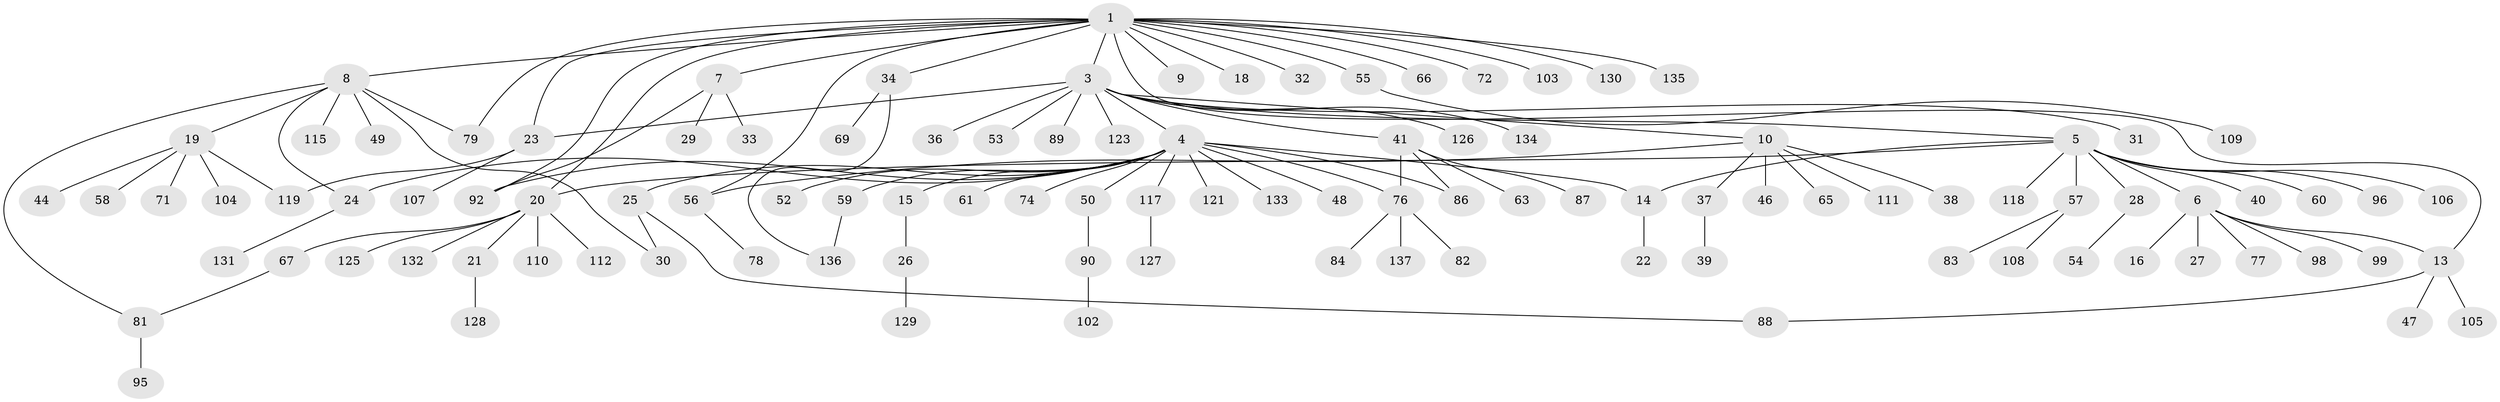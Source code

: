 // Generated by graph-tools (version 1.1) at 2025/51/02/27/25 19:51:56]
// undirected, 108 vertices, 123 edges
graph export_dot {
graph [start="1"]
  node [color=gray90,style=filled];
  1 [super="+2"];
  3 [super="+17"];
  4 [super="+12"];
  5 [super="+100"];
  6 [super="+93"];
  7 [super="+114"];
  8 [super="+94"];
  9;
  10 [super="+11"];
  13 [super="+43"];
  14 [super="+91"];
  15 [super="+122"];
  16;
  18;
  19 [super="+62"];
  20 [super="+42"];
  21 [super="+116"];
  22;
  23 [super="+45"];
  24 [super="+113"];
  25 [super="+68"];
  26 [super="+35"];
  27;
  28;
  29;
  30;
  31;
  32;
  33;
  34 [super="+75"];
  36 [super="+64"];
  37;
  38;
  39 [super="+70"];
  40;
  41 [super="+51"];
  44;
  46;
  47;
  48;
  49;
  50 [super="+85"];
  52;
  53;
  54;
  55 [super="+73"];
  56;
  57;
  58;
  59;
  60 [super="+120"];
  61;
  63;
  65;
  66;
  67;
  69;
  71;
  72;
  74;
  76 [super="+80"];
  77;
  78;
  79 [super="+101"];
  81;
  82;
  83;
  84;
  86 [super="+124"];
  87;
  88 [super="+97"];
  89;
  90;
  92;
  95;
  96;
  98;
  99;
  102;
  103;
  104;
  105;
  106;
  107;
  108;
  109;
  110;
  111;
  112;
  115;
  117;
  118;
  119;
  121;
  123;
  125;
  126;
  127;
  128;
  129;
  130;
  131;
  132;
  133;
  134;
  135;
  136;
  137;
  1 -- 7;
  1 -- 20;
  1 -- 92;
  1 -- 66;
  1 -- 3;
  1 -- 130;
  1 -- 135;
  1 -- 8;
  1 -- 9;
  1 -- 72;
  1 -- 13;
  1 -- 79 [weight=2];
  1 -- 18;
  1 -- 23;
  1 -- 32;
  1 -- 34;
  1 -- 103;
  1 -- 55;
  1 -- 56;
  3 -- 4;
  3 -- 5;
  3 -- 10;
  3 -- 23;
  3 -- 31;
  3 -- 36;
  3 -- 41;
  3 -- 53;
  3 -- 89;
  3 -- 123;
  3 -- 134;
  3 -- 126;
  4 -- 14;
  4 -- 15;
  4 -- 25;
  4 -- 48;
  4 -- 50;
  4 -- 52;
  4 -- 59;
  4 -- 74;
  4 -- 76;
  4 -- 92;
  4 -- 121;
  4 -- 133;
  4 -- 61;
  4 -- 117;
  4 -- 24;
  4 -- 86;
  5 -- 6;
  5 -- 14;
  5 -- 20;
  5 -- 28;
  5 -- 40;
  5 -- 57;
  5 -- 60;
  5 -- 96;
  5 -- 106;
  5 -- 118;
  6 -- 13;
  6 -- 16;
  6 -- 27;
  6 -- 77;
  6 -- 98;
  6 -- 99;
  7 -- 29;
  7 -- 33;
  7 -- 92;
  8 -- 19;
  8 -- 24;
  8 -- 30;
  8 -- 49;
  8 -- 79;
  8 -- 81;
  8 -- 115;
  10 -- 37;
  10 -- 38;
  10 -- 46;
  10 -- 56;
  10 -- 65;
  10 -- 111;
  13 -- 47;
  13 -- 88;
  13 -- 105;
  14 -- 22;
  15 -- 26;
  19 -- 44;
  19 -- 58;
  19 -- 71;
  19 -- 104;
  19 -- 119;
  20 -- 21;
  20 -- 67;
  20 -- 110;
  20 -- 112;
  20 -- 125;
  20 -- 132;
  21 -- 128;
  23 -- 107;
  23 -- 119;
  24 -- 131;
  25 -- 30;
  25 -- 88;
  26 -- 129;
  28 -- 54;
  34 -- 69;
  34 -- 136;
  37 -- 39;
  41 -- 63;
  41 -- 76;
  41 -- 87;
  41 -- 86;
  50 -- 90;
  55 -- 109;
  56 -- 78;
  57 -- 83;
  57 -- 108;
  59 -- 136;
  67 -- 81;
  76 -- 82;
  76 -- 137;
  76 -- 84;
  81 -- 95;
  90 -- 102;
  117 -- 127;
}
